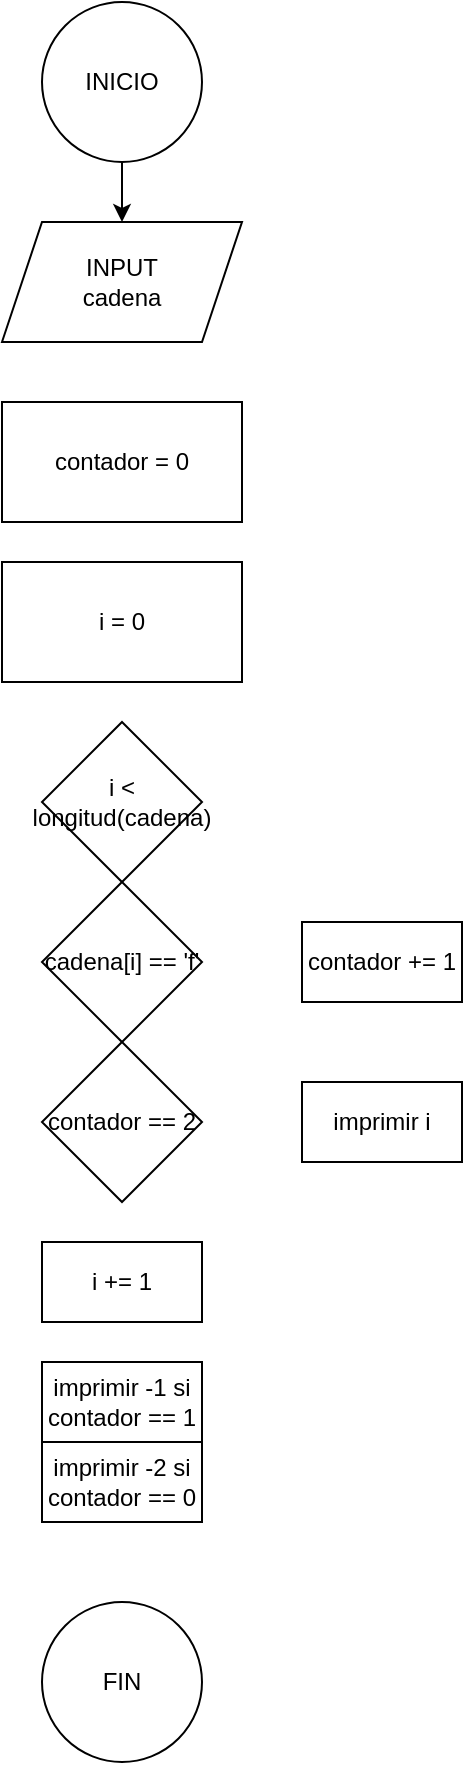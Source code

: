 <mxfile version="24.3.1" type="google">
  <diagram name="Ejercicio 9" id="Nr4L_uDCZGbhjKQfmc-h">
    <mxGraphModel grid="1" page="1" gridSize="10" guides="1" tooltips="1" connect="1" arrows="1" fold="1" pageScale="1" pageWidth="827" pageHeight="1169" math="0" shadow="0">
      <root>
        <mxCell id="0" />
        <mxCell id="1" parent="0" />
        <mxCell id="CNzCqum64-IxNHnGtIyT-3" value="" style="edgeStyle=orthogonalEdgeStyle;rounded=0;orthogonalLoop=1;jettySize=auto;html=1;" edge="1" parent="1" source="CNzCqum64-IxNHnGtIyT-1" target="CNzCqum64-IxNHnGtIyT-2">
          <mxGeometry relative="1" as="geometry" />
        </mxCell>
        <mxCell id="CNzCqum64-IxNHnGtIyT-1" value="INICIO" style="ellipse;whiteSpace=wrap;html=1;" vertex="1" parent="1">
          <mxGeometry x="310" y="30" width="80" height="80" as="geometry" />
        </mxCell>
        <mxCell id="CNzCqum64-IxNHnGtIyT-2" value="INPUT&lt;div&gt;cadena&lt;/div&gt;" style="shape=parallelogram;perimeter=parallelogramPerimeter;whiteSpace=wrap;html=1;fixedSize=1;" vertex="1" parent="1">
          <mxGeometry x="290" y="140" width="120" height="60" as="geometry" />
        </mxCell>
        <mxCell id="CNzCqum64-IxNHnGtIyT-4" value="contador = 0" style="whiteSpace=wrap;html=1;" vertex="1" parent="1">
          <mxGeometry x="290" y="230" width="120" height="60" as="geometry" />
        </mxCell>
        <mxCell id="CNzCqum64-IxNHnGtIyT-6" value="i = 0" style="whiteSpace=wrap;html=1;" vertex="1" parent="1">
          <mxGeometry x="290" y="310" width="120" height="60" as="geometry" />
        </mxCell>
        <mxCell id="CNzCqum64-IxNHnGtIyT-8" value="i &lt; longitud(cadena)" style="rhombus;whiteSpace=wrap;html=1;" vertex="1" parent="1">
          <mxGeometry x="310" y="390" width="80" height="80" as="geometry" />
        </mxCell>
        <mxCell id="CNzCqum64-IxNHnGtIyT-10" value="cadena[i] == 'f'" style="rhombus;whiteSpace=wrap;html=1;" vertex="1" parent="1">
          <mxGeometry x="310" y="470" width="80" height="80" as="geometry" />
        </mxCell>
        <mxCell id="CNzCqum64-IxNHnGtIyT-12" value="contador += 1" style="whiteSpace=wrap;html=1;" vertex="1" parent="1">
          <mxGeometry x="440" y="490" width="80" height="40" as="geometry" />
        </mxCell>
        <mxCell id="CNzCqum64-IxNHnGtIyT-14" value="contador == 2" style="rhombus;whiteSpace=wrap;html=1;" vertex="1" parent="1">
          <mxGeometry x="310" y="550" width="80" height="80" as="geometry" />
        </mxCell>
        <mxCell id="CNzCqum64-IxNHnGtIyT-16" value="imprimir i" style="whiteSpace=wrap;html=1;" vertex="1" parent="1">
          <mxGeometry x="440" y="570" width="80" height="40" as="geometry" />
        </mxCell>
        <mxCell id="CNzCqum64-IxNHnGtIyT-18" value="i += 1" style="whiteSpace=wrap;html=1;" vertex="1" parent="1">
          <mxGeometry x="310" y="650" width="80" height="40" as="geometry" />
        </mxCell>
        <mxCell id="CNzCqum64-IxNHnGtIyT-20" value="imprimir -1 si contador == 1" style="whiteSpace=wrap;html=1;" vertex="1" parent="1">
          <mxGeometry x="310" y="710" width="80" height="40" as="geometry" />
        </mxCell>
        <mxCell id="CNzCqum64-IxNHnGtIyT-22" value="imprimir -2 si contador == 0" style="whiteSpace=wrap;html=1;" vertex="1" parent="1">
          <mxGeometry x="310" y="750" width="80" height="40" as="geometry" />
        </mxCell>
        <mxCell id="CNzCqum64-IxNHnGtIyT-24" value="FIN" style="ellipse;whiteSpace=wrap;html=1;" vertex="1" parent="1">
          <mxGeometry x="310" y="830" width="80" height="80" as="geometry" />
        </mxCell>
      </root>
    </mxGraphModel>
  </diagram>
</mxfile>
